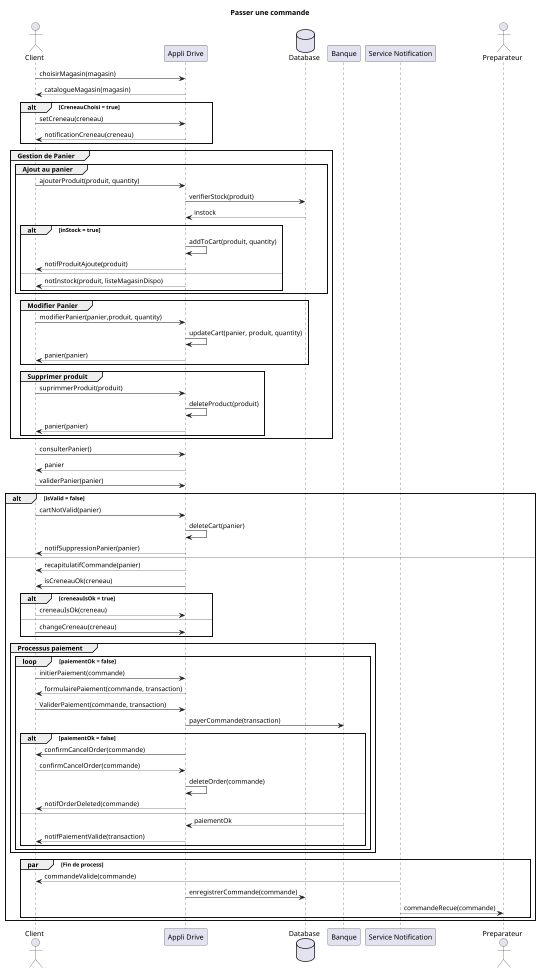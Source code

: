 @startuml Seq

scale 0.5

title Passer une commande

actor Client

participant "Appli Drive" as Controller 
database "Database" as DB
participant "Banque" as BQ 
participant "Service Notification" as Notif 
actor Preparateur 


Client -> Controller: choisirMagasin(magasin)
Controller --> Client: catalogueMagasin(magasin)

alt CreneauChoisi = true
Client -> Controller: setCreneau(creneau)
Controller --> Client: notificationCreneau(creneau)
end alt

group Gestion de Panier

    group Ajout au panier
        Client -> Controller: ajouterProduit(produit, quantity)
        Controller -> DB: verifierStock(produit)
        DB --> Controller: instock
        alt inStock = true
        Controller -> Controller:addToCart(produit, quantity)
        Controller --> Client: notifProduitAjoute(produit)
        else
        Controller --> Client: notInstock(produit, listeMagasinDispo)
        end alt
    end

    group Modifier Panier
        Client -> Controller: modifierPanier(panier,produit, quantity)
        Controller -> Controller: updateCart(panier, produit, quantity)
        Controller --> Client: panier(panier)
    end

    group Supprimer produit
        Client -> Controller: suprimmerProduit(produit)
        Controller -> Controller: deleteProduct(produit)
        Controller --> Client: panier(panier)
    end 
end 

Client -> Controller: consulterPanier()
Controller -->Client: panier

Client -> Controller: validerPanier(panier)
alt isValid = false
Client -> Controller: cartNotValid(panier)
Controller -> Controller: deleteCart(panier)
Controller --> Client: notifSuppressionPanier(panier)
else
Controller --> Client: recapitulatifCommande(panier)
Controller -> Client: isCreneauOk(creneau)
alt creneauIsOk = true
Client --> Controller: creneauIsOk(creneau)
else 
Client -> Controller: changeCreneau(creneau)
end alt

group Processus paiement
loop paiementOk = false
Client -> Controller: initierPaiement(commande)
Controller --> Client: formulairePaiement(commande, transaction)
Client -> Controller: ValiderPaiement(commande, transaction)
Controller -> BQ: payerCommande(transaction)
alt paiementOk = false
Controller -> Client: confirmCancelOrder(commande)
Client --> Controller: confirmCancelOrder(commande)
Controller -> Controller: deleteOrder(commande)
Controller --> Client: notifOrderDeleted(commande)
else
BQ --> Controller: paiementOk
Controller --> Client: notifPaiementValide(transaction)
end alt


end

end loop

par Fin de process
Notif --> Client: commandeValide(commande)
Controller -> DB: enregistrerCommande(commande)
Notif --> Preparateur: commandeRecue(commande)
end par
end alt




@enduml